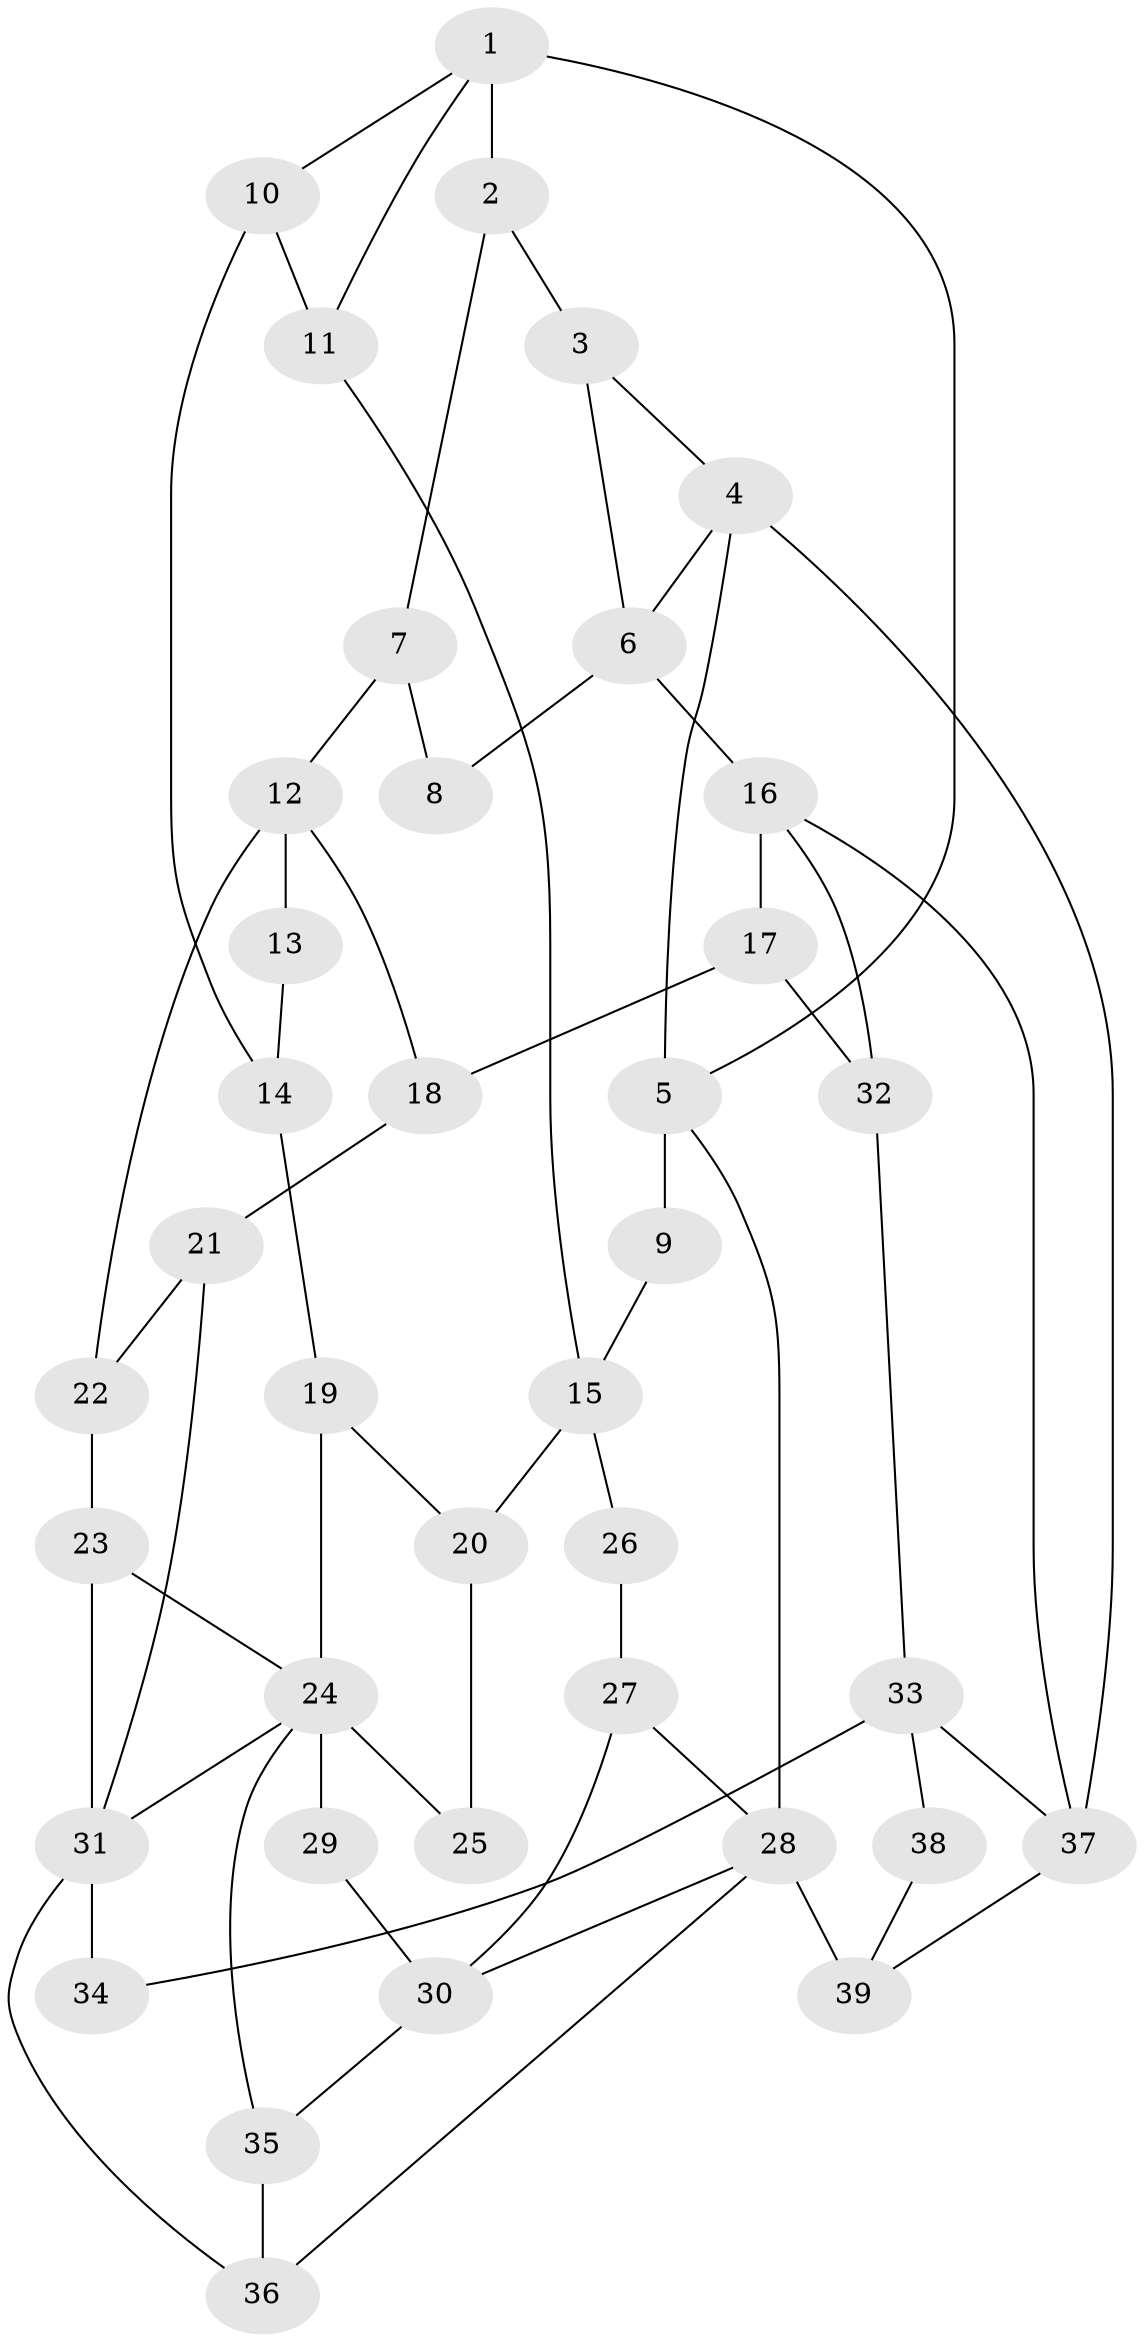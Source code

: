 // original degree distribution, {3: 0.025974025974025976, 4: 0.19480519480519481, 5: 0.6233766233766234, 6: 0.15584415584415584}
// Generated by graph-tools (version 1.1) at 2025/38/03/09/25 02:38:45]
// undirected, 39 vertices, 63 edges
graph export_dot {
graph [start="1"]
  node [color=gray90,style=filled];
  1;
  2;
  3;
  4;
  5;
  6;
  7;
  8;
  9;
  10;
  11;
  12;
  13;
  14;
  15;
  16;
  17;
  18;
  19;
  20;
  21;
  22;
  23;
  24;
  25;
  26;
  27;
  28;
  29;
  30;
  31;
  32;
  33;
  34;
  35;
  36;
  37;
  38;
  39;
  1 -- 2 [weight=2.0];
  1 -- 5 [weight=1.0];
  1 -- 10 [weight=1.0];
  1 -- 11 [weight=1.0];
  2 -- 3 [weight=2.0];
  2 -- 7 [weight=2.0];
  3 -- 4 [weight=1.0];
  3 -- 6 [weight=1.0];
  4 -- 5 [weight=1.0];
  4 -- 6 [weight=1.0];
  4 -- 37 [weight=1.0];
  5 -- 9 [weight=2.0];
  5 -- 28 [weight=1.0];
  6 -- 8 [weight=2.0];
  6 -- 16 [weight=2.0];
  7 -- 8 [weight=1.0];
  7 -- 12 [weight=2.0];
  9 -- 15 [weight=1.0];
  10 -- 11 [weight=1.0];
  10 -- 14 [weight=1.0];
  11 -- 15 [weight=1.0];
  12 -- 13 [weight=2.0];
  12 -- 18 [weight=1.0];
  12 -- 22 [weight=1.0];
  13 -- 14 [weight=1.0];
  14 -- 19 [weight=1.0];
  15 -- 20 [weight=2.0];
  15 -- 26 [weight=2.0];
  16 -- 17 [weight=1.0];
  16 -- 32 [weight=1.0];
  16 -- 37 [weight=1.0];
  17 -- 18 [weight=1.0];
  17 -- 32 [weight=1.0];
  18 -- 21 [weight=1.0];
  19 -- 20 [weight=1.0];
  19 -- 24 [weight=1.0];
  20 -- 25 [weight=2.0];
  21 -- 22 [weight=1.0];
  21 -- 31 [weight=1.0];
  22 -- 23 [weight=1.0];
  23 -- 24 [weight=1.0];
  23 -- 31 [weight=1.0];
  24 -- 25 [weight=1.0];
  24 -- 29 [weight=1.0];
  24 -- 31 [weight=1.0];
  24 -- 35 [weight=1.0];
  26 -- 27 [weight=1.0];
  27 -- 28 [weight=1.0];
  27 -- 30 [weight=1.0];
  28 -- 30 [weight=2.0];
  28 -- 36 [weight=1.0];
  28 -- 39 [weight=2.0];
  29 -- 30 [weight=2.0];
  30 -- 35 [weight=1.0];
  31 -- 34 [weight=2.0];
  31 -- 36 [weight=1.0];
  32 -- 33 [weight=1.0];
  33 -- 34 [weight=2.0];
  33 -- 37 [weight=1.0];
  33 -- 38 [weight=2.0];
  35 -- 36 [weight=1.0];
  37 -- 39 [weight=1.0];
  38 -- 39 [weight=1.0];
}
